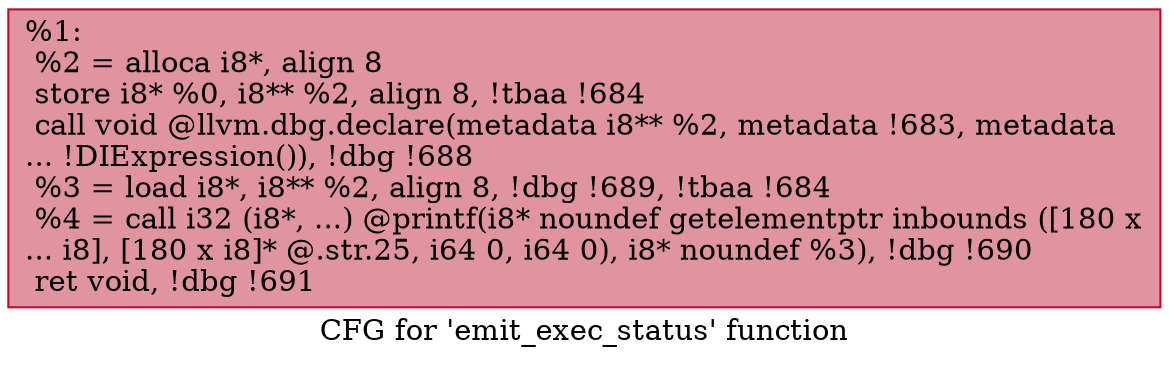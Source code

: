 digraph "CFG for 'emit_exec_status' function" {
	label="CFG for 'emit_exec_status' function";

	Node0x84d0b0 [shape=record,color="#b70d28ff", style=filled, fillcolor="#b70d2870",label="{%1:\l  %2 = alloca i8*, align 8\l  store i8* %0, i8** %2, align 8, !tbaa !684\l  call void @llvm.dbg.declare(metadata i8** %2, metadata !683, metadata\l... !DIExpression()), !dbg !688\l  %3 = load i8*, i8** %2, align 8, !dbg !689, !tbaa !684\l  %4 = call i32 (i8*, ...) @printf(i8* noundef getelementptr inbounds ([180 x\l... i8], [180 x i8]* @.str.25, i64 0, i64 0), i8* noundef %3), !dbg !690\l  ret void, !dbg !691\l}"];
}
